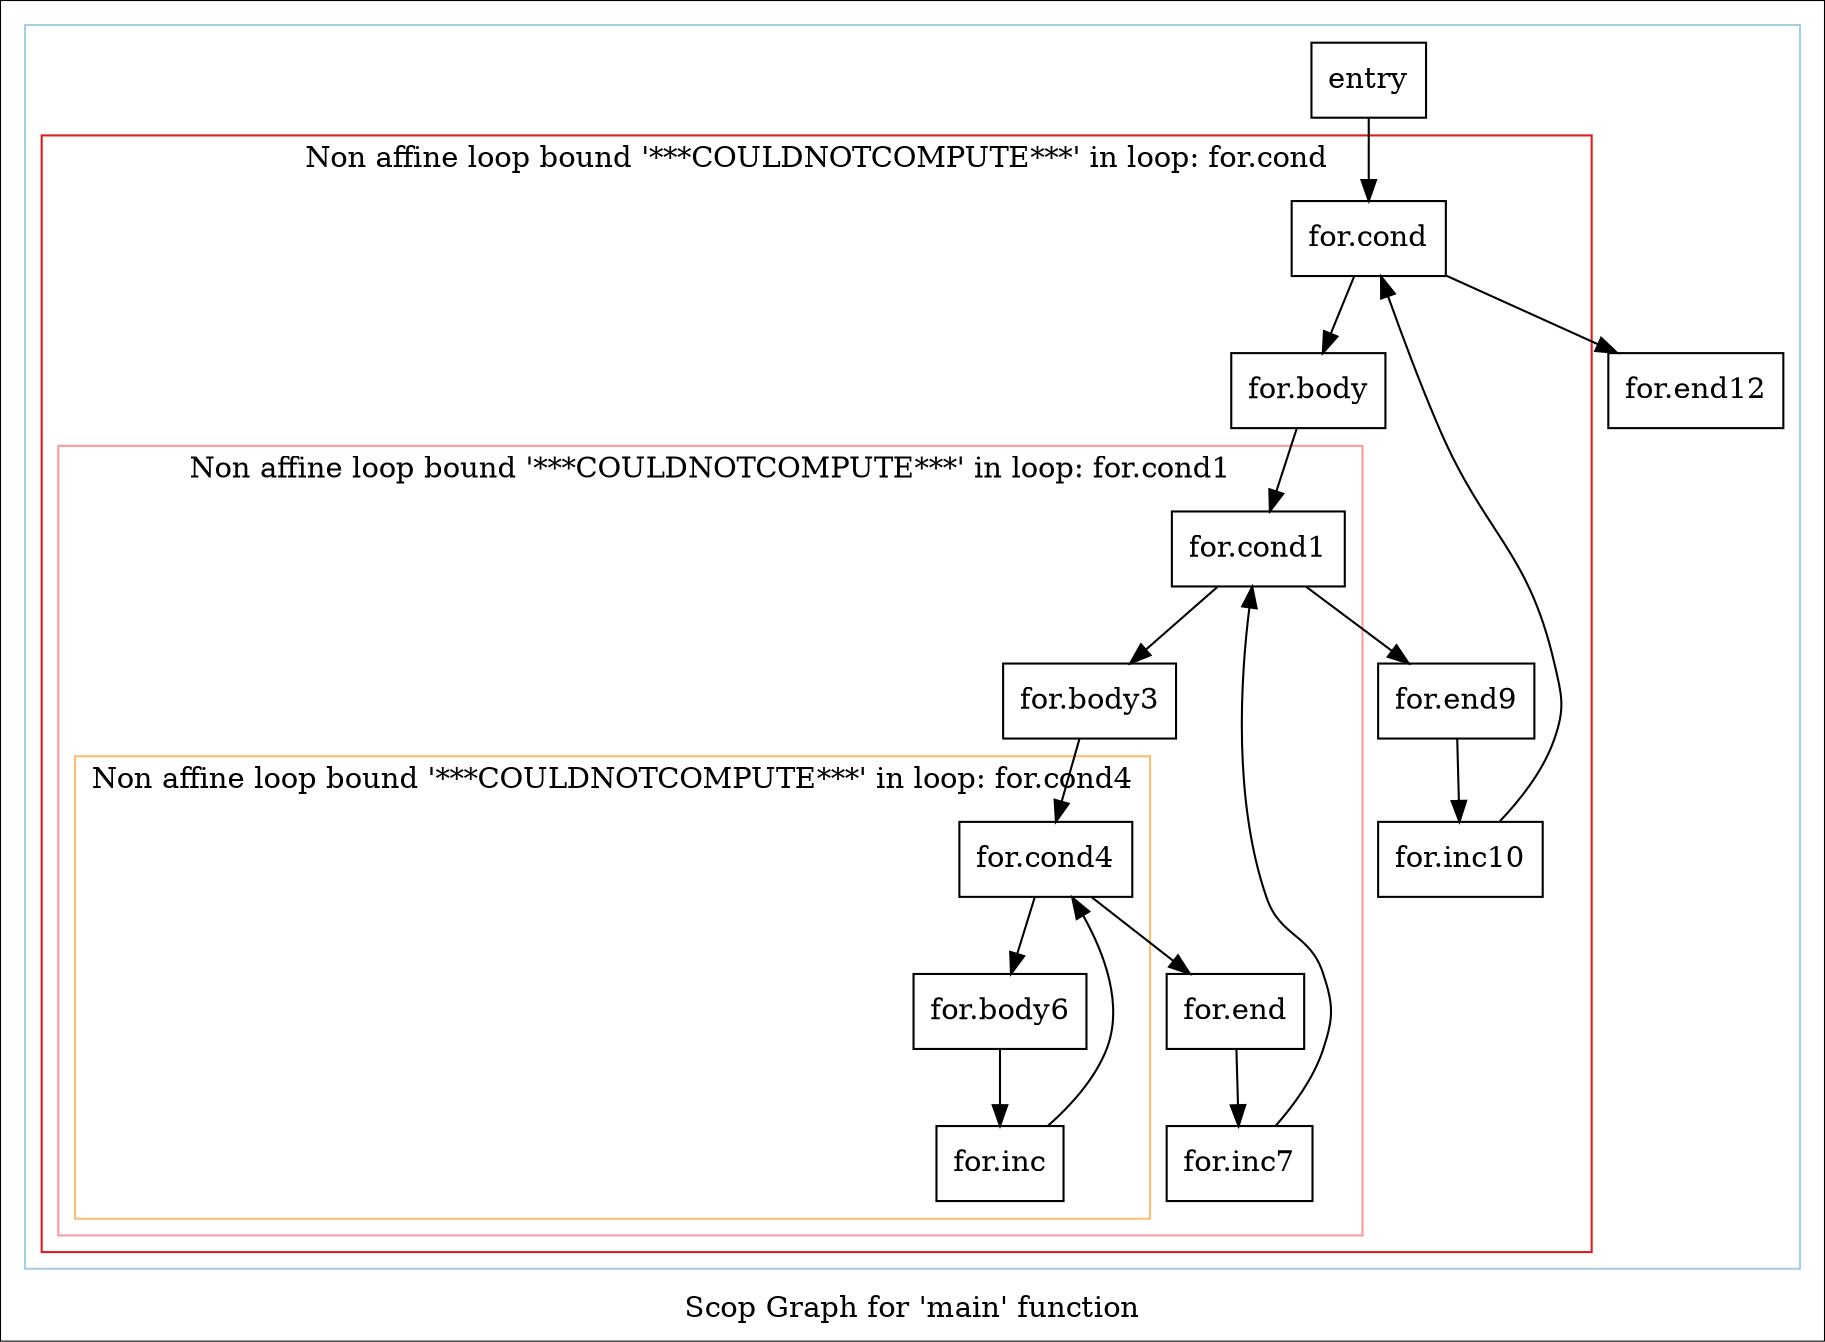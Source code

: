 digraph "Scop Graph for 'main' function" {
	label="Scop Graph for 'main' function";

	Node0x196f920 [shape=record,label="{entry}"];
	Node0x196f920 -> Node0x1970ec0;
	Node0x1970ec0 [shape=record,label="{for.cond}"];
	Node0x1970ec0 -> Node0x1970f80;
	Node0x1970ec0 -> Node0x1970fe0;
	Node0x1970f80 [shape=record,label="{for.body}"];
	Node0x1970f80 -> Node0x19710f0;
	Node0x19710f0 [shape=record,label="{for.cond1}"];
	Node0x19710f0 -> Node0x1971150;
	Node0x19710f0 -> Node0x19711b0;
	Node0x1971150 [shape=record,label="{for.body3}"];
	Node0x1971150 -> Node0x1971360;
	Node0x1971360 [shape=record,label="{for.cond4}"];
	Node0x1971360 -> Node0x19713c0;
	Node0x1971360 -> Node0x1971420;
	Node0x19713c0 [shape=record,label="{for.body6}"];
	Node0x19713c0 -> Node0x1971480;
	Node0x1971480 [shape=record,label="{for.inc}"];
	Node0x1971480 -> Node0x1971360[constraint=false];
	Node0x1971420 [shape=record,label="{for.end}"];
	Node0x1971420 -> Node0x19714e0;
	Node0x19714e0 [shape=record,label="{for.inc7}"];
	Node0x19714e0 -> Node0x19710f0[constraint=false];
	Node0x19711b0 [shape=record,label="{for.end9}"];
	Node0x19711b0 -> Node0x1971540;
	Node0x1971540 [shape=record,label="{for.inc10}"];
	Node0x1971540 -> Node0x1970ec0[constraint=false];
	Node0x1970fe0 [shape=record,label="{for.end12}"];
	colorscheme = "paired12"
        subgraph cluster_0x190b350 {
          label = "";
          style = solid;
          color = 1
          subgraph cluster_0x1961450 {
            label = "Non affine loop bound '***COULDNOTCOMPUTE***' in loop: for.cond";
            style = solid;
            color = 6
            subgraph cluster_0x19613d0 {
              label = "Non affine loop bound '***COULDNOTCOMPUTE***' in loop: for.cond1";
              style = solid;
              color = 5
              subgraph cluster_0x1936ad0 {
                label = "Non affine loop bound '***COULDNOTCOMPUTE***' in loop: for.cond4";
                style = solid;
                color = 7
                Node0x1971360;
                Node0x19713c0;
                Node0x1971480;
              }
              Node0x19710f0;
              Node0x1971150;
              Node0x1971420;
              Node0x19714e0;
            }
            Node0x1970ec0;
            Node0x1970f80;
            Node0x19711b0;
            Node0x1971540;
          }
          Node0x196f920;
          Node0x1970fe0;
        }
}
